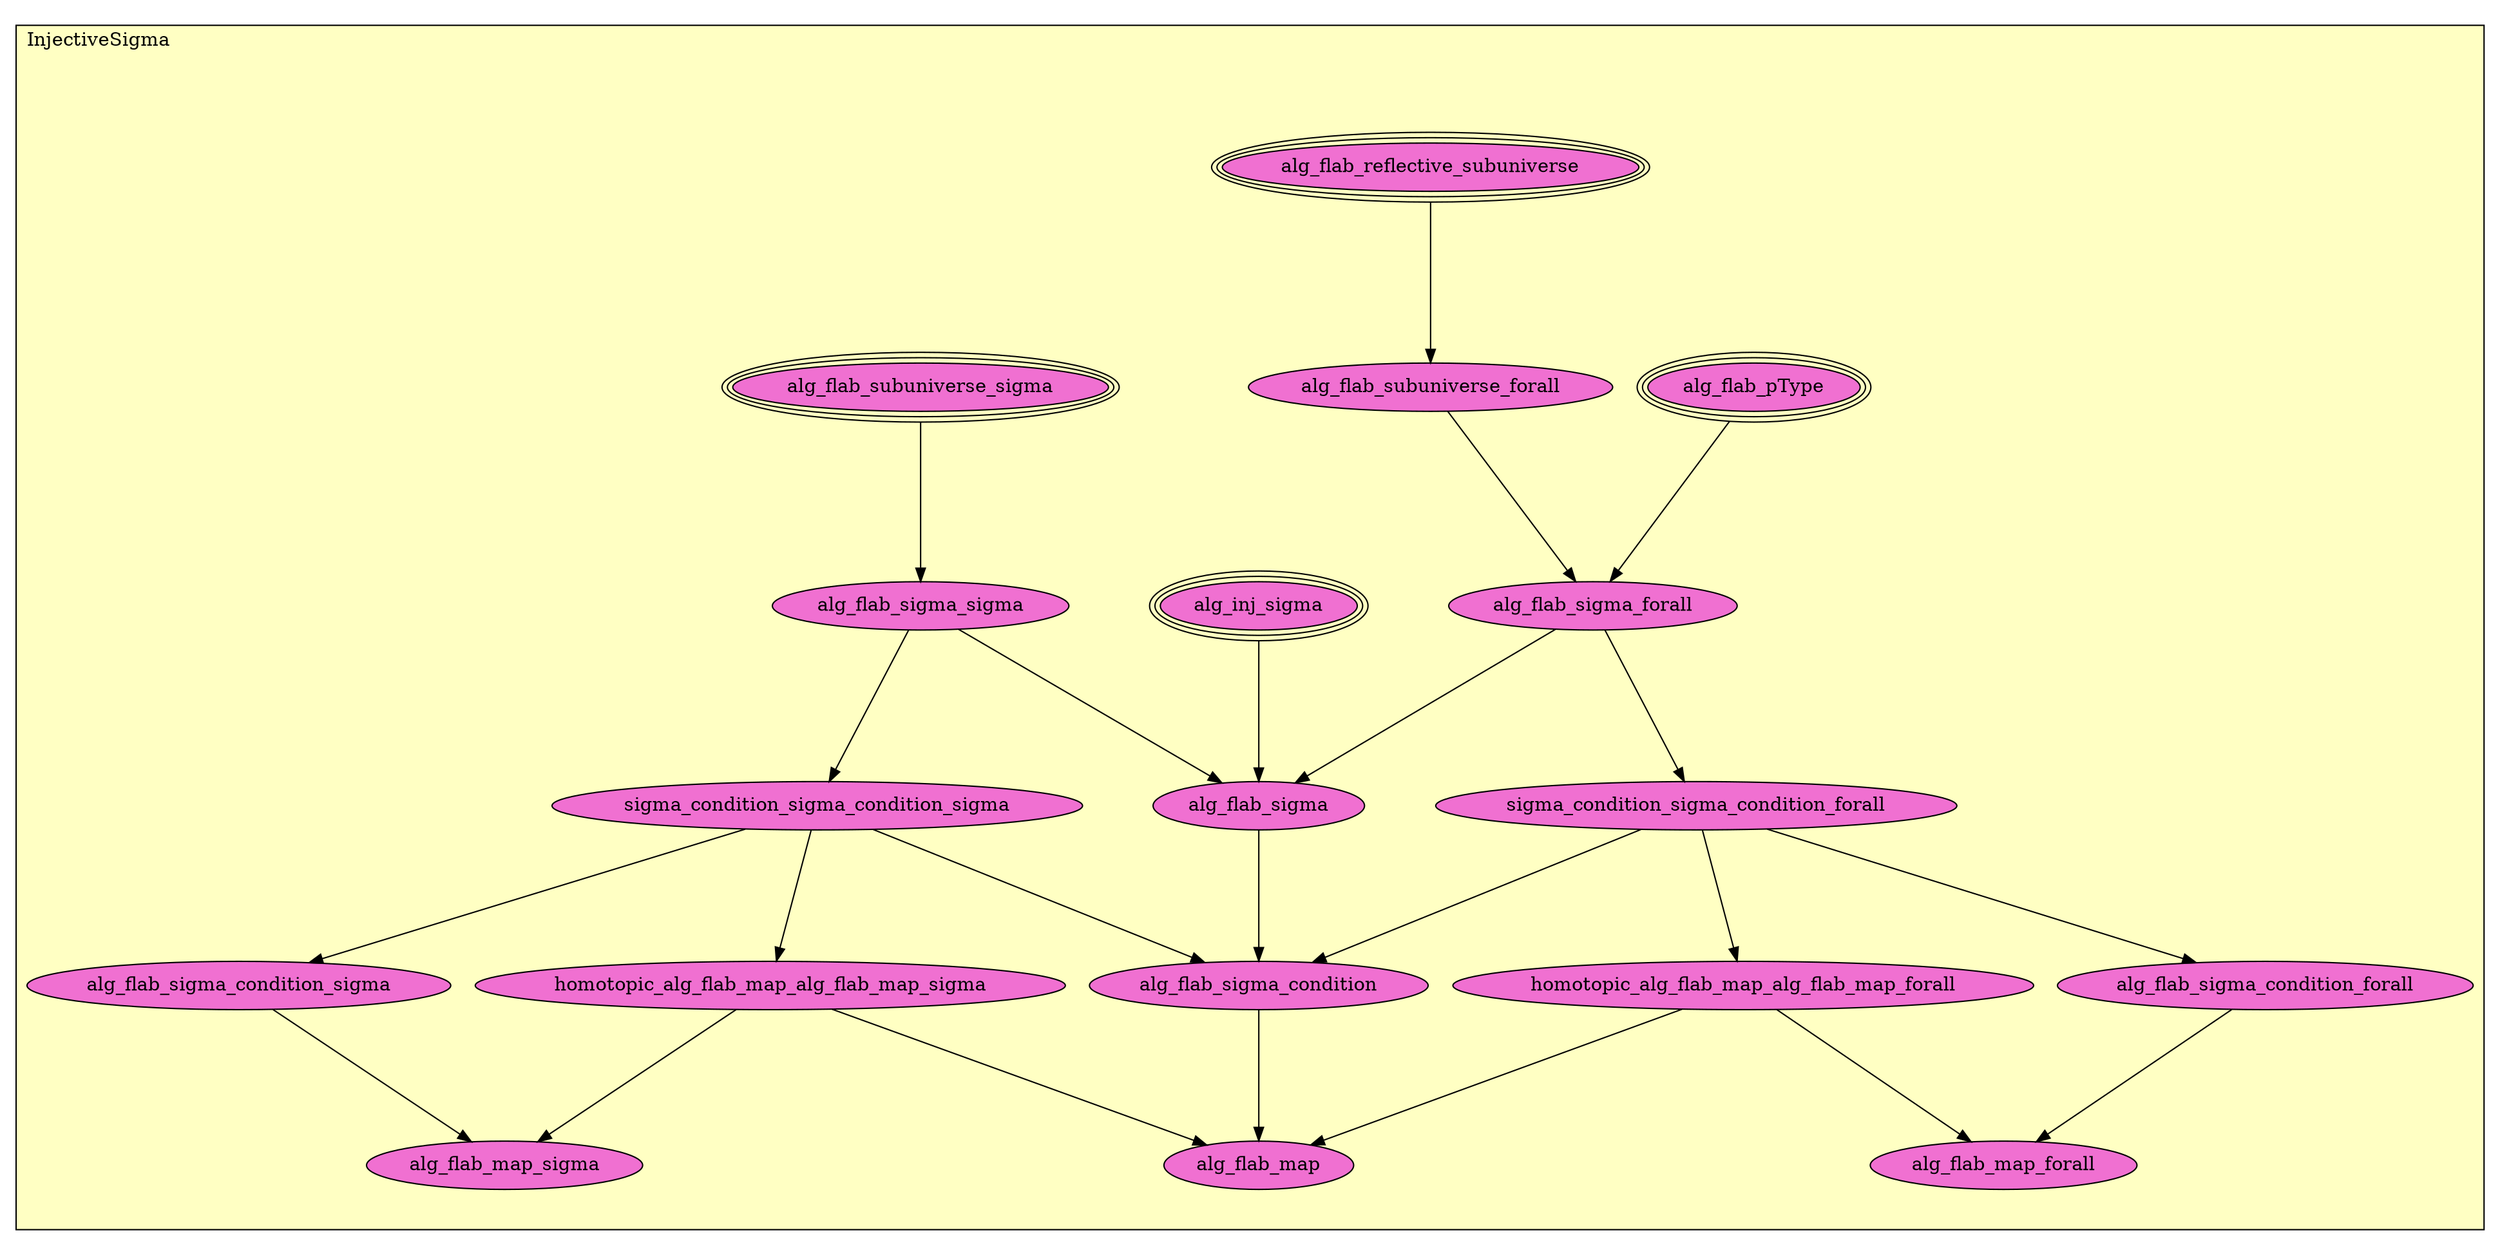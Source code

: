 digraph HoTT_Homotopy_InjectiveTypes_InjectiveSigma {
  graph [ratio=0.5]
  node [style=filled]
InjectiveSigma_alg_flab_reflective_subuniverse [label="alg_flab_reflective_subuniverse", URL=<InjectiveSigma.html#alg_flab_reflective_subuniverse>, peripheries=3, fillcolor="#F070D1"] ;
InjectiveSigma_alg_flab_subuniverse_sigma [label="alg_flab_subuniverse_sigma", URL=<InjectiveSigma.html#alg_flab_subuniverse_sigma>, peripheries=3, fillcolor="#F070D1"] ;
InjectiveSigma_alg_flab_subuniverse_forall [label="alg_flab_subuniverse_forall", URL=<InjectiveSigma.html#alg_flab_subuniverse_forall>, fillcolor="#F070D1"] ;
InjectiveSigma_alg_flab_pType [label="alg_flab_pType", URL=<InjectiveSigma.html#alg_flab_pType>, peripheries=3, fillcolor="#F070D1"] ;
InjectiveSigma_alg_flab_sigma_sigma [label="alg_flab_sigma_sigma", URL=<InjectiveSigma.html#alg_flab_sigma_sigma>, fillcolor="#F070D1"] ;
InjectiveSigma_sigma_condition_sigma_condition_sigma [label="sigma_condition_sigma_condition_sigma", URL=<InjectiveSigma.html#sigma_condition_sigma_condition_sigma>, fillcolor="#F070D1"] ;
InjectiveSigma_alg_flab_sigma_forall [label="alg_flab_sigma_forall", URL=<InjectiveSigma.html#alg_flab_sigma_forall>, fillcolor="#F070D1"] ;
InjectiveSigma_sigma_condition_sigma_condition_forall [label="sigma_condition_sigma_condition_forall", URL=<InjectiveSigma.html#sigma_condition_sigma_condition_forall>, fillcolor="#F070D1"] ;
InjectiveSigma_homotopic_alg_flab_map_alg_flab_map_sigma [label="homotopic_alg_flab_map_alg_flab_map_sigma", URL=<InjectiveSigma.html#homotopic_alg_flab_map_alg_flab_map_sigma>, fillcolor="#F070D1"] ;
InjectiveSigma_homotopic_alg_flab_map_alg_flab_map_forall [label="homotopic_alg_flab_map_alg_flab_map_forall", URL=<InjectiveSigma.html#homotopic_alg_flab_map_alg_flab_map_forall>, fillcolor="#F070D1"] ;
InjectiveSigma_alg_flab_sigma_condition_sigma [label="alg_flab_sigma_condition_sigma", URL=<InjectiveSigma.html#alg_flab_sigma_condition_sigma>, fillcolor="#F070D1"] ;
InjectiveSigma_alg_flab_sigma_condition_forall [label="alg_flab_sigma_condition_forall", URL=<InjectiveSigma.html#alg_flab_sigma_condition_forall>, fillcolor="#F070D1"] ;
InjectiveSigma_alg_flab_map_sigma [label="alg_flab_map_sigma", URL=<InjectiveSigma.html#alg_flab_map_sigma>, fillcolor="#F070D1"] ;
InjectiveSigma_alg_flab_map_forall [label="alg_flab_map_forall", URL=<InjectiveSigma.html#alg_flab_map_forall>, fillcolor="#F070D1"] ;
InjectiveSigma_alg_inj_sigma [label="alg_inj_sigma", URL=<InjectiveSigma.html#alg_inj_sigma>, peripheries=3, fillcolor="#F070D1"] ;
InjectiveSigma_alg_flab_sigma [label="alg_flab_sigma", URL=<InjectiveSigma.html#alg_flab_sigma>, fillcolor="#F070D1"] ;
InjectiveSigma_alg_flab_sigma_condition [label="alg_flab_sigma_condition", URL=<InjectiveSigma.html#alg_flab_sigma_condition>, fillcolor="#F070D1"] ;
InjectiveSigma_alg_flab_map [label="alg_flab_map", URL=<InjectiveSigma.html#alg_flab_map>, fillcolor="#F070D1"] ;
  InjectiveSigma_alg_flab_reflective_subuniverse -> InjectiveSigma_alg_flab_subuniverse_forall [] ;
  InjectiveSigma_alg_flab_subuniverse_sigma -> InjectiveSigma_alg_flab_sigma_sigma [] ;
  InjectiveSigma_alg_flab_subuniverse_forall -> InjectiveSigma_alg_flab_sigma_forall [] ;
  InjectiveSigma_alg_flab_pType -> InjectiveSigma_alg_flab_sigma_forall [] ;
  InjectiveSigma_alg_flab_sigma_sigma -> InjectiveSigma_sigma_condition_sigma_condition_sigma [] ;
  InjectiveSigma_alg_flab_sigma_sigma -> InjectiveSigma_alg_flab_sigma [] ;
  InjectiveSigma_sigma_condition_sigma_condition_sigma -> InjectiveSigma_homotopic_alg_flab_map_alg_flab_map_sigma [] ;
  InjectiveSigma_sigma_condition_sigma_condition_sigma -> InjectiveSigma_alg_flab_sigma_condition_sigma [] ;
  InjectiveSigma_sigma_condition_sigma_condition_sigma -> InjectiveSigma_alg_flab_sigma_condition [] ;
  InjectiveSigma_alg_flab_sigma_forall -> InjectiveSigma_sigma_condition_sigma_condition_forall [] ;
  InjectiveSigma_alg_flab_sigma_forall -> InjectiveSigma_alg_flab_sigma [] ;
  InjectiveSigma_sigma_condition_sigma_condition_forall -> InjectiveSigma_homotopic_alg_flab_map_alg_flab_map_forall [] ;
  InjectiveSigma_sigma_condition_sigma_condition_forall -> InjectiveSigma_alg_flab_sigma_condition_forall [] ;
  InjectiveSigma_sigma_condition_sigma_condition_forall -> InjectiveSigma_alg_flab_sigma_condition [] ;
  InjectiveSigma_homotopic_alg_flab_map_alg_flab_map_sigma -> InjectiveSigma_alg_flab_map_sigma [] ;
  InjectiveSigma_homotopic_alg_flab_map_alg_flab_map_sigma -> InjectiveSigma_alg_flab_map [] ;
  InjectiveSigma_homotopic_alg_flab_map_alg_flab_map_forall -> InjectiveSigma_alg_flab_map_forall [] ;
  InjectiveSigma_homotopic_alg_flab_map_alg_flab_map_forall -> InjectiveSigma_alg_flab_map [] ;
  InjectiveSigma_alg_flab_sigma_condition_sigma -> InjectiveSigma_alg_flab_map_sigma [] ;
  InjectiveSigma_alg_flab_sigma_condition_forall -> InjectiveSigma_alg_flab_map_forall [] ;
  InjectiveSigma_alg_inj_sigma -> InjectiveSigma_alg_flab_sigma [] ;
  InjectiveSigma_alg_flab_sigma -> InjectiveSigma_alg_flab_sigma_condition [] ;
  InjectiveSigma_alg_flab_sigma_condition -> InjectiveSigma_alg_flab_map [] ;
subgraph cluster_InjectiveSigma { label="InjectiveSigma"; fillcolor="#FFFFC3"; labeljust=l; style=filled 
InjectiveSigma_alg_flab_map; InjectiveSigma_alg_flab_sigma_condition; InjectiveSigma_alg_flab_sigma; InjectiveSigma_alg_inj_sigma; InjectiveSigma_alg_flab_map_forall; InjectiveSigma_alg_flab_map_sigma; InjectiveSigma_alg_flab_sigma_condition_forall; InjectiveSigma_alg_flab_sigma_condition_sigma; InjectiveSigma_homotopic_alg_flab_map_alg_flab_map_forall; InjectiveSigma_homotopic_alg_flab_map_alg_flab_map_sigma; InjectiveSigma_sigma_condition_sigma_condition_forall; InjectiveSigma_alg_flab_sigma_forall; InjectiveSigma_sigma_condition_sigma_condition_sigma; InjectiveSigma_alg_flab_sigma_sigma; InjectiveSigma_alg_flab_pType; InjectiveSigma_alg_flab_subuniverse_forall; InjectiveSigma_alg_flab_subuniverse_sigma; InjectiveSigma_alg_flab_reflective_subuniverse; };
} /* END */
